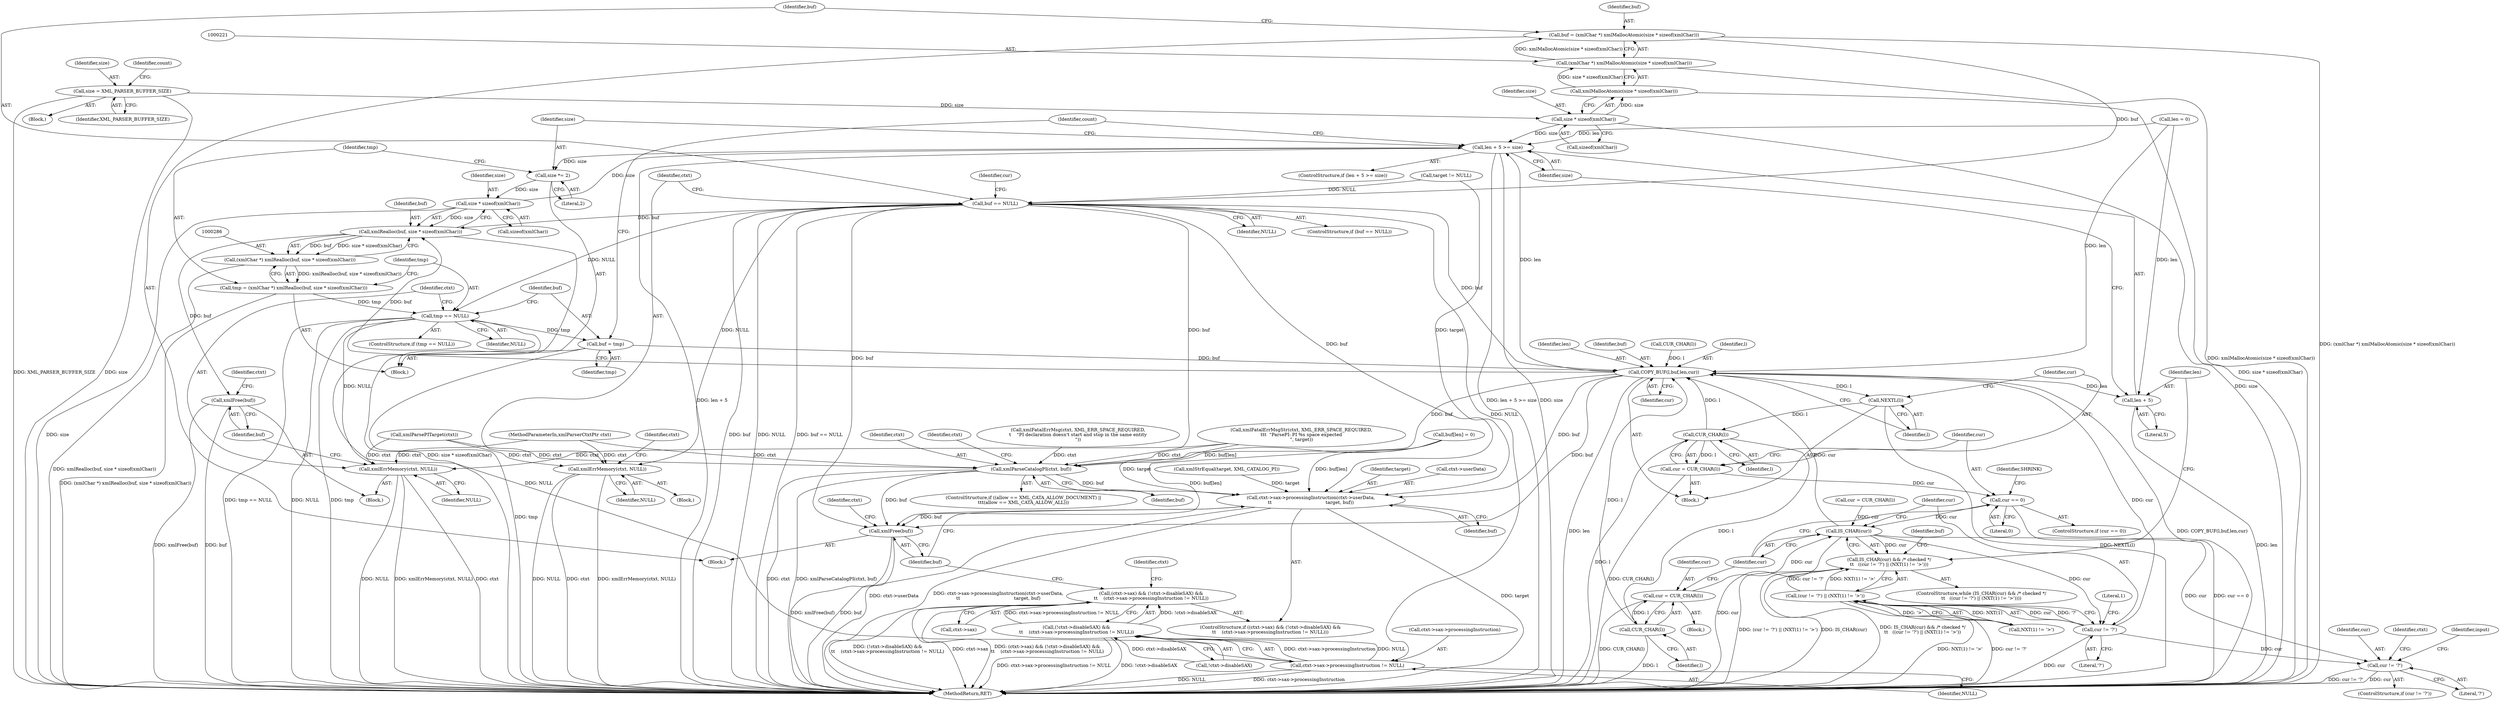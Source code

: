 digraph "0_Chrome_44a637b47793512bfb1d2589d43b8dc492a97629_0@integer" {
"1000218" [label="(Call,buf = (xmlChar *) xmlMallocAtomic(size * sizeof(xmlChar)))"];
"1000220" [label="(Call,(xmlChar *) xmlMallocAtomic(size * sizeof(xmlChar)))"];
"1000222" [label="(Call,xmlMallocAtomic(size * sizeof(xmlChar)))"];
"1000223" [label="(Call,size * sizeof(xmlChar))"];
"1000117" [label="(Call,size = XML_PARSER_BUFFER_SIZE)"];
"1000228" [label="(Call,buf == NULL)"];
"1000232" [label="(Call,xmlErrMemory(ctxt, NULL))"];
"1000287" [label="(Call,xmlRealloc(buf, size * sizeof(xmlChar)))"];
"1000285" [label="(Call,(xmlChar *) xmlRealloc(buf, size * sizeof(xmlChar)))"];
"1000283" [label="(Call,tmp = (xmlChar *) xmlRealloc(buf, size * sizeof(xmlChar)))"];
"1000294" [label="(Call,tmp == NULL)"];
"1000298" [label="(Call,xmlErrMemory(ctxt, NULL))"];
"1000309" [label="(Call,buf = tmp)"];
"1000323" [label="(Call,COPY_BUF(l,buf,len,cur))"];
"1000273" [label="(Call,len + 5 >= size)"];
"1000280" [label="(Call,size *= 2)"];
"1000289" [label="(Call,size * sizeof(xmlChar))"];
"1000274" [label="(Call,len + 5)"];
"1000328" [label="(Call,NEXTL(l))"];
"1000332" [label="(Call,CUR_CHAR(l))"];
"1000330" [label="(Call,cur = CUR_CHAR(l))"];
"1000335" [label="(Call,cur == 0)"];
"1000261" [label="(Call,IS_CHAR(cur))"];
"1000260" [label="(Call,IS_CHAR(cur) && /* checked */\n\t\t   ((cur != '?') || (NXT(1) != '>')))"];
"1000264" [label="(Call,cur != '?')"];
"1000263" [label="(Call,(cur != '?') || (NXT(1) != '>'))"];
"1000351" [label="(Call,cur != '?')"];
"1000343" [label="(Call,CUR_CHAR(l))"];
"1000341" [label="(Call,cur = CUR_CHAR(l))"];
"1000400" [label="(Call,xmlParseCatalogPI(ctxt, buf))"];
"1000420" [label="(Call,ctxt->sax->processingInstruction(ctxt->userData,\n\t\t                                     target, buf))"];
"1000426" [label="(Call,xmlFree(buf))"];
"1000413" [label="(Call,ctxt->sax->processingInstruction != NULL)"];
"1000408" [label="(Call,(!ctxt->disableSAX) &&\n\t\t    (ctxt->sax->processingInstruction != NULL))"];
"1000404" [label="(Call,(ctxt->sax) && (!ctxt->disableSAX) &&\n\t\t    (ctxt->sax->processingInstruction != NULL))"];
"1000301" [label="(Call,xmlFree(buf))"];
"1000287" [label="(Call,xmlRealloc(buf, size * sizeof(xmlChar)))"];
"1000333" [label="(Identifier,l)"];
"1000227" [label="(ControlStructure,if (buf == NULL))"];
"1000351" [label="(Call,cur != '?')"];
"1000369" [label="(Call,xmlFatalErrMsg(ctxt, XML_ERR_SPACE_REQUIRED,\n\t    \"PI declaration doesn't start and stop in the same entity\n\"))"];
"1000294" [label="(Call,tmp == NULL)"];
"1000345" [label="(Call,buf[len] = 0)"];
"1000293" [label="(ControlStructure,if (tmp == NULL))"];
"1000328" [label="(Call,NEXTL(l))"];
"1000422" [label="(Identifier,ctxt)"];
"1000218" [label="(Call,buf = (xmlChar *) xmlMallocAtomic(size * sizeof(xmlChar)))"];
"1000413" [label="(Call,ctxt->sax->processingInstruction != NULL)"];
"1000259" [label="(ControlStructure,while (IS_CHAR(cur) && /* checked */\n\t\t   ((cur != '?') || (NXT(1) != '>'))))"];
"1000284" [label="(Identifier,tmp)"];
"1000219" [label="(Identifier,buf)"];
"1000334" [label="(ControlStructure,if (cur == 0))"];
"1000404" [label="(Call,(ctxt->sax) && (!ctxt->disableSAX) &&\n\t\t    (ctxt->sax->processingInstruction != NULL))"];
"1000276" [label="(Literal,5)"];
"1000281" [label="(Identifier,size)"];
"1000272" [label="(ControlStructure,if (len + 5 >= size))"];
"1000295" [label="(Identifier,tmp)"];
"1000425" [label="(Identifier,buf)"];
"1000305" [label="(Identifier,ctxt)"];
"1000107" [label="(Block,)"];
"1000290" [label="(Identifier,size)"];
"1000329" [label="(Identifier,l)"];
"1000392" [label="(ControlStructure,if ((allow == XML_CATA_ALLOW_DOCUMENT) ||\n\t\t\t(allow == XML_CATA_ALLOW_ALL)))"];
"1000291" [label="(Call,sizeof(xmlChar))"];
"1000384" [label="(Call,xmlStrEqual(target, XML_CATALOG_PI))"];
"1000420" [label="(Call,ctxt->sax->processingInstruction(ctxt->userData,\n\t\t                                     target, buf))"];
"1000273" [label="(Call,len + 5 >= size)"];
"1000350" [label="(ControlStructure,if (cur != '?'))"];
"1000300" [label="(Identifier,NULL)"];
"1000336" [label="(Identifier,cur)"];
"1000401" [label="(Identifier,ctxt)"];
"1000296" [label="(Identifier,NULL)"];
"1000342" [label="(Identifier,cur)"];
"1000113" [label="(Call,len = 0)"];
"1000225" [label="(Call,sizeof(xmlChar))"];
"1000323" [label="(Call,COPY_BUF(l,buf,len,cur))"];
"1000353" [label="(Literal,'?')"];
"1000162" [label="(Call,target != NULL)"];
"1000299" [label="(Identifier,ctxt)"];
"1000267" [label="(Call,NXT(1) != '>')"];
"1000285" [label="(Call,(xmlChar *) xmlRealloc(buf, size * sizeof(xmlChar)))"];
"1000288" [label="(Identifier,buf)"];
"1000337" [label="(Literal,0)"];
"1000326" [label="(Identifier,len)"];
"1000352" [label="(Identifier,cur)"];
"1000232" [label="(Call,xmlErrMemory(ctxt, NULL))"];
"1000222" [label="(Call,xmlMallocAtomic(size * sizeof(xmlChar)))"];
"1000165" [label="(Block,)"];
"1000341" [label="(Call,cur = CUR_CHAR(l))"];
"1000255" [label="(Call,cur = CUR_CHAR(l))"];
"1000400" [label="(Call,xmlParseCatalogPI(ctxt, buf))"];
"1000344" [label="(Identifier,l)"];
"1000339" [label="(Identifier,SHRINK)"];
"1000274" [label="(Call,len + 5)"];
"1000280" [label="(Call,size *= 2)"];
"1000414" [label="(Call,ctxt->sax->processingInstruction)"];
"1000234" [label="(Identifier,NULL)"];
"1000119" [label="(Identifier,XML_PARSER_BUFFER_SIZE)"];
"1000249" [label="(Call,xmlFatalErrMsgStr(ctxt, XML_ERR_SPACE_REQUIRED,\n\t\t\t  \"ParsePI: PI %s space expected\n\", target))"];
"1000330" [label="(Call,cur = CUR_CHAR(l))"];
"1000402" [label="(Identifier,buf)"];
"1000325" [label="(Identifier,buf)"];
"1000301" [label="(Call,xmlFree(buf))"];
"1000298" [label="(Call,xmlErrMemory(ctxt, NULL))"];
"1000327" [label="(Identifier,cur)"];
"1000233" [label="(Identifier,ctxt)"];
"1000237" [label="(Identifier,ctxt)"];
"1000159" [label="(Call,xmlParsePITarget(ctxt))"];
"1000277" [label="(Identifier,size)"];
"1000257" [label="(Call,CUR_CHAR(l))"];
"1000427" [label="(Identifier,buf)"];
"1000265" [label="(Identifier,cur)"];
"1000408" [label="(Call,(!ctxt->disableSAX) &&\n\t\t    (ctxt->sax->processingInstruction != NULL))"];
"1000262" [label="(Identifier,cur)"];
"1000335" [label="(Call,cur == 0)"];
"1000439" [label="(MethodReturn,RET)"];
"1000424" [label="(Identifier,target)"];
"1000436" [label="(Identifier,ctxt)"];
"1000356" [label="(Identifier,ctxt)"];
"1000118" [label="(Identifier,size)"];
"1000231" [label="(Block,)"];
"1000343" [label="(Call,CUR_CHAR(l))"];
"1000230" [label="(Identifier,NULL)"];
"1000338" [label="(Block,)"];
"1000347" [label="(Identifier,buf)"];
"1000297" [label="(Block,)"];
"1000126" [label="(Identifier,count)"];
"1000421" [label="(Call,ctxt->userData)"];
"1000331" [label="(Identifier,cur)"];
"1000403" [label="(ControlStructure,if ((ctxt->sax) && (!ctxt->disableSAX) &&\n\t\t    (ctxt->sax->processingInstruction != NULL)))"];
"1000282" [label="(Literal,2)"];
"1000220" [label="(Call,(xmlChar *) xmlMallocAtomic(size * sizeof(xmlChar)))"];
"1000260" [label="(Call,IS_CHAR(cur) && /* checked */\n\t\t   ((cur != '?') || (NXT(1) != '>')))"];
"1000269" [label="(Literal,1)"];
"1000228" [label="(Call,buf == NULL)"];
"1000309" [label="(Call,buf = tmp)"];
"1000261" [label="(Call,IS_CHAR(cur))"];
"1000117" [label="(Call,size = XML_PARSER_BUFFER_SIZE)"];
"1000229" [label="(Identifier,buf)"];
"1000278" [label="(Block,)"];
"1000275" [label="(Identifier,len)"];
"1000426" [label="(Call,xmlFree(buf))"];
"1000302" [label="(Identifier,buf)"];
"1000409" [label="(Call,!ctxt->disableSAX)"];
"1000224" [label="(Identifier,size)"];
"1000271" [label="(Block,)"];
"1000364" [label="(Identifier,input)"];
"1000311" [label="(Identifier,tmp)"];
"1000419" [label="(Identifier,NULL)"];
"1000406" [label="(Identifier,ctxt)"];
"1000313" [label="(Identifier,count)"];
"1000405" [label="(Call,ctxt->sax)"];
"1000324" [label="(Identifier,l)"];
"1000242" [label="(Identifier,cur)"];
"1000289" [label="(Call,size * sizeof(xmlChar))"];
"1000264" [label="(Call,cur != '?')"];
"1000310" [label="(Identifier,buf)"];
"1000332" [label="(Call,CUR_CHAR(l))"];
"1000106" [label="(MethodParameterIn,xmlParserCtxtPtr ctxt)"];
"1000283" [label="(Call,tmp = (xmlChar *) xmlRealloc(buf, size * sizeof(xmlChar)))"];
"1000266" [label="(Literal,'?')"];
"1000263" [label="(Call,(cur != '?') || (NXT(1) != '>'))"];
"1000223" [label="(Call,size * sizeof(xmlChar))"];
"1000218" -> "1000165"  [label="AST: "];
"1000218" -> "1000220"  [label="CFG: "];
"1000219" -> "1000218"  [label="AST: "];
"1000220" -> "1000218"  [label="AST: "];
"1000229" -> "1000218"  [label="CFG: "];
"1000218" -> "1000439"  [label="DDG: (xmlChar *) xmlMallocAtomic(size * sizeof(xmlChar))"];
"1000220" -> "1000218"  [label="DDG: xmlMallocAtomic(size * sizeof(xmlChar))"];
"1000218" -> "1000228"  [label="DDG: buf"];
"1000220" -> "1000222"  [label="CFG: "];
"1000221" -> "1000220"  [label="AST: "];
"1000222" -> "1000220"  [label="AST: "];
"1000220" -> "1000439"  [label="DDG: xmlMallocAtomic(size * sizeof(xmlChar))"];
"1000222" -> "1000220"  [label="DDG: size * sizeof(xmlChar)"];
"1000222" -> "1000223"  [label="CFG: "];
"1000223" -> "1000222"  [label="AST: "];
"1000222" -> "1000439"  [label="DDG: size * sizeof(xmlChar)"];
"1000223" -> "1000222"  [label="DDG: size"];
"1000223" -> "1000225"  [label="CFG: "];
"1000224" -> "1000223"  [label="AST: "];
"1000225" -> "1000223"  [label="AST: "];
"1000223" -> "1000439"  [label="DDG: size"];
"1000117" -> "1000223"  [label="DDG: size"];
"1000223" -> "1000273"  [label="DDG: size"];
"1000117" -> "1000107"  [label="AST: "];
"1000117" -> "1000119"  [label="CFG: "];
"1000118" -> "1000117"  [label="AST: "];
"1000119" -> "1000117"  [label="AST: "];
"1000126" -> "1000117"  [label="CFG: "];
"1000117" -> "1000439"  [label="DDG: size"];
"1000117" -> "1000439"  [label="DDG: XML_PARSER_BUFFER_SIZE"];
"1000228" -> "1000227"  [label="AST: "];
"1000228" -> "1000230"  [label="CFG: "];
"1000229" -> "1000228"  [label="AST: "];
"1000230" -> "1000228"  [label="AST: "];
"1000233" -> "1000228"  [label="CFG: "];
"1000242" -> "1000228"  [label="CFG: "];
"1000228" -> "1000439"  [label="DDG: buf == NULL"];
"1000228" -> "1000439"  [label="DDG: buf"];
"1000228" -> "1000439"  [label="DDG: NULL"];
"1000162" -> "1000228"  [label="DDG: NULL"];
"1000228" -> "1000232"  [label="DDG: NULL"];
"1000228" -> "1000287"  [label="DDG: buf"];
"1000228" -> "1000294"  [label="DDG: NULL"];
"1000228" -> "1000323"  [label="DDG: buf"];
"1000228" -> "1000400"  [label="DDG: buf"];
"1000228" -> "1000413"  [label="DDG: NULL"];
"1000228" -> "1000420"  [label="DDG: buf"];
"1000228" -> "1000426"  [label="DDG: buf"];
"1000232" -> "1000231"  [label="AST: "];
"1000232" -> "1000234"  [label="CFG: "];
"1000233" -> "1000232"  [label="AST: "];
"1000234" -> "1000232"  [label="AST: "];
"1000237" -> "1000232"  [label="CFG: "];
"1000232" -> "1000439"  [label="DDG: ctxt"];
"1000232" -> "1000439"  [label="DDG: xmlErrMemory(ctxt, NULL)"];
"1000232" -> "1000439"  [label="DDG: NULL"];
"1000159" -> "1000232"  [label="DDG: ctxt"];
"1000106" -> "1000232"  [label="DDG: ctxt"];
"1000287" -> "1000285"  [label="AST: "];
"1000287" -> "1000289"  [label="CFG: "];
"1000288" -> "1000287"  [label="AST: "];
"1000289" -> "1000287"  [label="AST: "];
"1000285" -> "1000287"  [label="CFG: "];
"1000287" -> "1000439"  [label="DDG: size * sizeof(xmlChar)"];
"1000287" -> "1000285"  [label="DDG: buf"];
"1000287" -> "1000285"  [label="DDG: size * sizeof(xmlChar)"];
"1000323" -> "1000287"  [label="DDG: buf"];
"1000289" -> "1000287"  [label="DDG: size"];
"1000287" -> "1000301"  [label="DDG: buf"];
"1000285" -> "1000283"  [label="AST: "];
"1000286" -> "1000285"  [label="AST: "];
"1000283" -> "1000285"  [label="CFG: "];
"1000285" -> "1000439"  [label="DDG: xmlRealloc(buf, size * sizeof(xmlChar))"];
"1000285" -> "1000283"  [label="DDG: xmlRealloc(buf, size * sizeof(xmlChar))"];
"1000283" -> "1000278"  [label="AST: "];
"1000284" -> "1000283"  [label="AST: "];
"1000295" -> "1000283"  [label="CFG: "];
"1000283" -> "1000439"  [label="DDG: (xmlChar *) xmlRealloc(buf, size * sizeof(xmlChar))"];
"1000283" -> "1000294"  [label="DDG: tmp"];
"1000294" -> "1000293"  [label="AST: "];
"1000294" -> "1000296"  [label="CFG: "];
"1000295" -> "1000294"  [label="AST: "];
"1000296" -> "1000294"  [label="AST: "];
"1000299" -> "1000294"  [label="CFG: "];
"1000310" -> "1000294"  [label="CFG: "];
"1000294" -> "1000439"  [label="DDG: tmp == NULL"];
"1000294" -> "1000439"  [label="DDG: NULL"];
"1000294" -> "1000439"  [label="DDG: tmp"];
"1000294" -> "1000298"  [label="DDG: NULL"];
"1000294" -> "1000309"  [label="DDG: tmp"];
"1000294" -> "1000413"  [label="DDG: NULL"];
"1000298" -> "1000297"  [label="AST: "];
"1000298" -> "1000300"  [label="CFG: "];
"1000299" -> "1000298"  [label="AST: "];
"1000300" -> "1000298"  [label="AST: "];
"1000302" -> "1000298"  [label="CFG: "];
"1000298" -> "1000439"  [label="DDG: xmlErrMemory(ctxt, NULL)"];
"1000298" -> "1000439"  [label="DDG: ctxt"];
"1000298" -> "1000439"  [label="DDG: NULL"];
"1000159" -> "1000298"  [label="DDG: ctxt"];
"1000249" -> "1000298"  [label="DDG: ctxt"];
"1000106" -> "1000298"  [label="DDG: ctxt"];
"1000309" -> "1000278"  [label="AST: "];
"1000309" -> "1000311"  [label="CFG: "];
"1000310" -> "1000309"  [label="AST: "];
"1000311" -> "1000309"  [label="AST: "];
"1000313" -> "1000309"  [label="CFG: "];
"1000309" -> "1000439"  [label="DDG: tmp"];
"1000309" -> "1000323"  [label="DDG: buf"];
"1000323" -> "1000271"  [label="AST: "];
"1000323" -> "1000327"  [label="CFG: "];
"1000324" -> "1000323"  [label="AST: "];
"1000325" -> "1000323"  [label="AST: "];
"1000326" -> "1000323"  [label="AST: "];
"1000327" -> "1000323"  [label="AST: "];
"1000329" -> "1000323"  [label="CFG: "];
"1000323" -> "1000439"  [label="DDG: len"];
"1000323" -> "1000439"  [label="DDG: COPY_BUF(l,buf,len,cur)"];
"1000323" -> "1000273"  [label="DDG: len"];
"1000323" -> "1000274"  [label="DDG: len"];
"1000257" -> "1000323"  [label="DDG: l"];
"1000332" -> "1000323"  [label="DDG: l"];
"1000343" -> "1000323"  [label="DDG: l"];
"1000113" -> "1000323"  [label="DDG: len"];
"1000264" -> "1000323"  [label="DDG: cur"];
"1000261" -> "1000323"  [label="DDG: cur"];
"1000323" -> "1000328"  [label="DDG: l"];
"1000323" -> "1000400"  [label="DDG: buf"];
"1000323" -> "1000420"  [label="DDG: buf"];
"1000323" -> "1000426"  [label="DDG: buf"];
"1000273" -> "1000272"  [label="AST: "];
"1000273" -> "1000277"  [label="CFG: "];
"1000274" -> "1000273"  [label="AST: "];
"1000277" -> "1000273"  [label="AST: "];
"1000281" -> "1000273"  [label="CFG: "];
"1000313" -> "1000273"  [label="CFG: "];
"1000273" -> "1000439"  [label="DDG: len + 5"];
"1000273" -> "1000439"  [label="DDG: len + 5 >= size"];
"1000273" -> "1000439"  [label="DDG: size"];
"1000113" -> "1000273"  [label="DDG: len"];
"1000289" -> "1000273"  [label="DDG: size"];
"1000273" -> "1000280"  [label="DDG: size"];
"1000280" -> "1000278"  [label="AST: "];
"1000280" -> "1000282"  [label="CFG: "];
"1000281" -> "1000280"  [label="AST: "];
"1000282" -> "1000280"  [label="AST: "];
"1000284" -> "1000280"  [label="CFG: "];
"1000280" -> "1000289"  [label="DDG: size"];
"1000289" -> "1000291"  [label="CFG: "];
"1000290" -> "1000289"  [label="AST: "];
"1000291" -> "1000289"  [label="AST: "];
"1000289" -> "1000439"  [label="DDG: size"];
"1000274" -> "1000276"  [label="CFG: "];
"1000275" -> "1000274"  [label="AST: "];
"1000276" -> "1000274"  [label="AST: "];
"1000277" -> "1000274"  [label="CFG: "];
"1000274" -> "1000439"  [label="DDG: len"];
"1000113" -> "1000274"  [label="DDG: len"];
"1000328" -> "1000271"  [label="AST: "];
"1000328" -> "1000329"  [label="CFG: "];
"1000329" -> "1000328"  [label="AST: "];
"1000331" -> "1000328"  [label="CFG: "];
"1000328" -> "1000439"  [label="DDG: NEXTL(l)"];
"1000328" -> "1000332"  [label="DDG: l"];
"1000332" -> "1000330"  [label="AST: "];
"1000332" -> "1000333"  [label="CFG: "];
"1000333" -> "1000332"  [label="AST: "];
"1000330" -> "1000332"  [label="CFG: "];
"1000332" -> "1000439"  [label="DDG: l"];
"1000332" -> "1000330"  [label="DDG: l"];
"1000332" -> "1000343"  [label="DDG: l"];
"1000330" -> "1000271"  [label="AST: "];
"1000331" -> "1000330"  [label="AST: "];
"1000336" -> "1000330"  [label="CFG: "];
"1000330" -> "1000439"  [label="DDG: CUR_CHAR(l)"];
"1000330" -> "1000335"  [label="DDG: cur"];
"1000335" -> "1000334"  [label="AST: "];
"1000335" -> "1000337"  [label="CFG: "];
"1000336" -> "1000335"  [label="AST: "];
"1000337" -> "1000335"  [label="AST: "];
"1000262" -> "1000335"  [label="CFG: "];
"1000339" -> "1000335"  [label="CFG: "];
"1000335" -> "1000439"  [label="DDG: cur == 0"];
"1000335" -> "1000261"  [label="DDG: cur"];
"1000261" -> "1000260"  [label="AST: "];
"1000261" -> "1000262"  [label="CFG: "];
"1000262" -> "1000261"  [label="AST: "];
"1000265" -> "1000261"  [label="CFG: "];
"1000260" -> "1000261"  [label="CFG: "];
"1000261" -> "1000439"  [label="DDG: cur"];
"1000261" -> "1000260"  [label="DDG: cur"];
"1000341" -> "1000261"  [label="DDG: cur"];
"1000255" -> "1000261"  [label="DDG: cur"];
"1000261" -> "1000264"  [label="DDG: cur"];
"1000261" -> "1000351"  [label="DDG: cur"];
"1000260" -> "1000259"  [label="AST: "];
"1000260" -> "1000263"  [label="CFG: "];
"1000263" -> "1000260"  [label="AST: "];
"1000275" -> "1000260"  [label="CFG: "];
"1000347" -> "1000260"  [label="CFG: "];
"1000260" -> "1000439"  [label="DDG: IS_CHAR(cur) && /* checked */\n\t\t   ((cur != '?') || (NXT(1) != '>'))"];
"1000260" -> "1000439"  [label="DDG: (cur != '?') || (NXT(1) != '>')"];
"1000260" -> "1000439"  [label="DDG: IS_CHAR(cur)"];
"1000263" -> "1000260"  [label="DDG: cur != '?'"];
"1000263" -> "1000260"  [label="DDG: NXT(1) != '>'"];
"1000264" -> "1000263"  [label="AST: "];
"1000264" -> "1000266"  [label="CFG: "];
"1000265" -> "1000264"  [label="AST: "];
"1000266" -> "1000264"  [label="AST: "];
"1000269" -> "1000264"  [label="CFG: "];
"1000263" -> "1000264"  [label="CFG: "];
"1000264" -> "1000439"  [label="DDG: cur"];
"1000264" -> "1000263"  [label="DDG: cur"];
"1000264" -> "1000263"  [label="DDG: '?'"];
"1000264" -> "1000351"  [label="DDG: cur"];
"1000263" -> "1000267"  [label="CFG: "];
"1000267" -> "1000263"  [label="AST: "];
"1000263" -> "1000439"  [label="DDG: NXT(1) != '>'"];
"1000263" -> "1000439"  [label="DDG: cur != '?'"];
"1000267" -> "1000263"  [label="DDG: NXT(1)"];
"1000267" -> "1000263"  [label="DDG: '>'"];
"1000351" -> "1000350"  [label="AST: "];
"1000351" -> "1000353"  [label="CFG: "];
"1000352" -> "1000351"  [label="AST: "];
"1000353" -> "1000351"  [label="AST: "];
"1000356" -> "1000351"  [label="CFG: "];
"1000364" -> "1000351"  [label="CFG: "];
"1000351" -> "1000439"  [label="DDG: cur != '?'"];
"1000351" -> "1000439"  [label="DDG: cur"];
"1000343" -> "1000341"  [label="AST: "];
"1000343" -> "1000344"  [label="CFG: "];
"1000344" -> "1000343"  [label="AST: "];
"1000341" -> "1000343"  [label="CFG: "];
"1000343" -> "1000439"  [label="DDG: l"];
"1000343" -> "1000341"  [label="DDG: l"];
"1000341" -> "1000338"  [label="AST: "];
"1000342" -> "1000341"  [label="AST: "];
"1000262" -> "1000341"  [label="CFG: "];
"1000341" -> "1000439"  [label="DDG: CUR_CHAR(l)"];
"1000400" -> "1000392"  [label="AST: "];
"1000400" -> "1000402"  [label="CFG: "];
"1000401" -> "1000400"  [label="AST: "];
"1000402" -> "1000400"  [label="AST: "];
"1000406" -> "1000400"  [label="CFG: "];
"1000400" -> "1000439"  [label="DDG: ctxt"];
"1000400" -> "1000439"  [label="DDG: xmlParseCatalogPI(ctxt, buf)"];
"1000369" -> "1000400"  [label="DDG: ctxt"];
"1000159" -> "1000400"  [label="DDG: ctxt"];
"1000249" -> "1000400"  [label="DDG: ctxt"];
"1000106" -> "1000400"  [label="DDG: ctxt"];
"1000345" -> "1000400"  [label="DDG: buf[len]"];
"1000400" -> "1000420"  [label="DDG: buf"];
"1000400" -> "1000426"  [label="DDG: buf"];
"1000420" -> "1000403"  [label="AST: "];
"1000420" -> "1000425"  [label="CFG: "];
"1000421" -> "1000420"  [label="AST: "];
"1000424" -> "1000420"  [label="AST: "];
"1000425" -> "1000420"  [label="AST: "];
"1000427" -> "1000420"  [label="CFG: "];
"1000420" -> "1000439"  [label="DDG: ctxt->sax->processingInstruction(ctxt->userData,\n\t\t                                     target, buf)"];
"1000420" -> "1000439"  [label="DDG: target"];
"1000420" -> "1000439"  [label="DDG: ctxt->userData"];
"1000249" -> "1000420"  [label="DDG: target"];
"1000162" -> "1000420"  [label="DDG: target"];
"1000384" -> "1000420"  [label="DDG: target"];
"1000345" -> "1000420"  [label="DDG: buf[len]"];
"1000420" -> "1000426"  [label="DDG: buf"];
"1000426" -> "1000165"  [label="AST: "];
"1000426" -> "1000427"  [label="CFG: "];
"1000427" -> "1000426"  [label="AST: "];
"1000436" -> "1000426"  [label="CFG: "];
"1000426" -> "1000439"  [label="DDG: buf"];
"1000426" -> "1000439"  [label="DDG: xmlFree(buf)"];
"1000345" -> "1000426"  [label="DDG: buf[len]"];
"1000413" -> "1000408"  [label="AST: "];
"1000413" -> "1000419"  [label="CFG: "];
"1000414" -> "1000413"  [label="AST: "];
"1000419" -> "1000413"  [label="AST: "];
"1000408" -> "1000413"  [label="CFG: "];
"1000413" -> "1000439"  [label="DDG: ctxt->sax->processingInstruction"];
"1000413" -> "1000439"  [label="DDG: NULL"];
"1000413" -> "1000408"  [label="DDG: ctxt->sax->processingInstruction"];
"1000413" -> "1000408"  [label="DDG: NULL"];
"1000408" -> "1000404"  [label="AST: "];
"1000408" -> "1000409"  [label="CFG: "];
"1000409" -> "1000408"  [label="AST: "];
"1000404" -> "1000408"  [label="CFG: "];
"1000408" -> "1000439"  [label="DDG: !ctxt->disableSAX"];
"1000408" -> "1000439"  [label="DDG: ctxt->sax->processingInstruction != NULL"];
"1000408" -> "1000404"  [label="DDG: !ctxt->disableSAX"];
"1000408" -> "1000404"  [label="DDG: ctxt->sax->processingInstruction != NULL"];
"1000409" -> "1000408"  [label="DDG: ctxt->disableSAX"];
"1000404" -> "1000403"  [label="AST: "];
"1000404" -> "1000405"  [label="CFG: "];
"1000405" -> "1000404"  [label="AST: "];
"1000422" -> "1000404"  [label="CFG: "];
"1000427" -> "1000404"  [label="CFG: "];
"1000404" -> "1000439"  [label="DDG: ctxt->sax"];
"1000404" -> "1000439"  [label="DDG: (ctxt->sax) && (!ctxt->disableSAX) &&\n\t\t    (ctxt->sax->processingInstruction != NULL)"];
"1000404" -> "1000439"  [label="DDG: (!ctxt->disableSAX) &&\n\t\t    (ctxt->sax->processingInstruction != NULL)"];
"1000301" -> "1000297"  [label="AST: "];
"1000301" -> "1000302"  [label="CFG: "];
"1000302" -> "1000301"  [label="AST: "];
"1000305" -> "1000301"  [label="CFG: "];
"1000301" -> "1000439"  [label="DDG: xmlFree(buf)"];
"1000301" -> "1000439"  [label="DDG: buf"];
}
